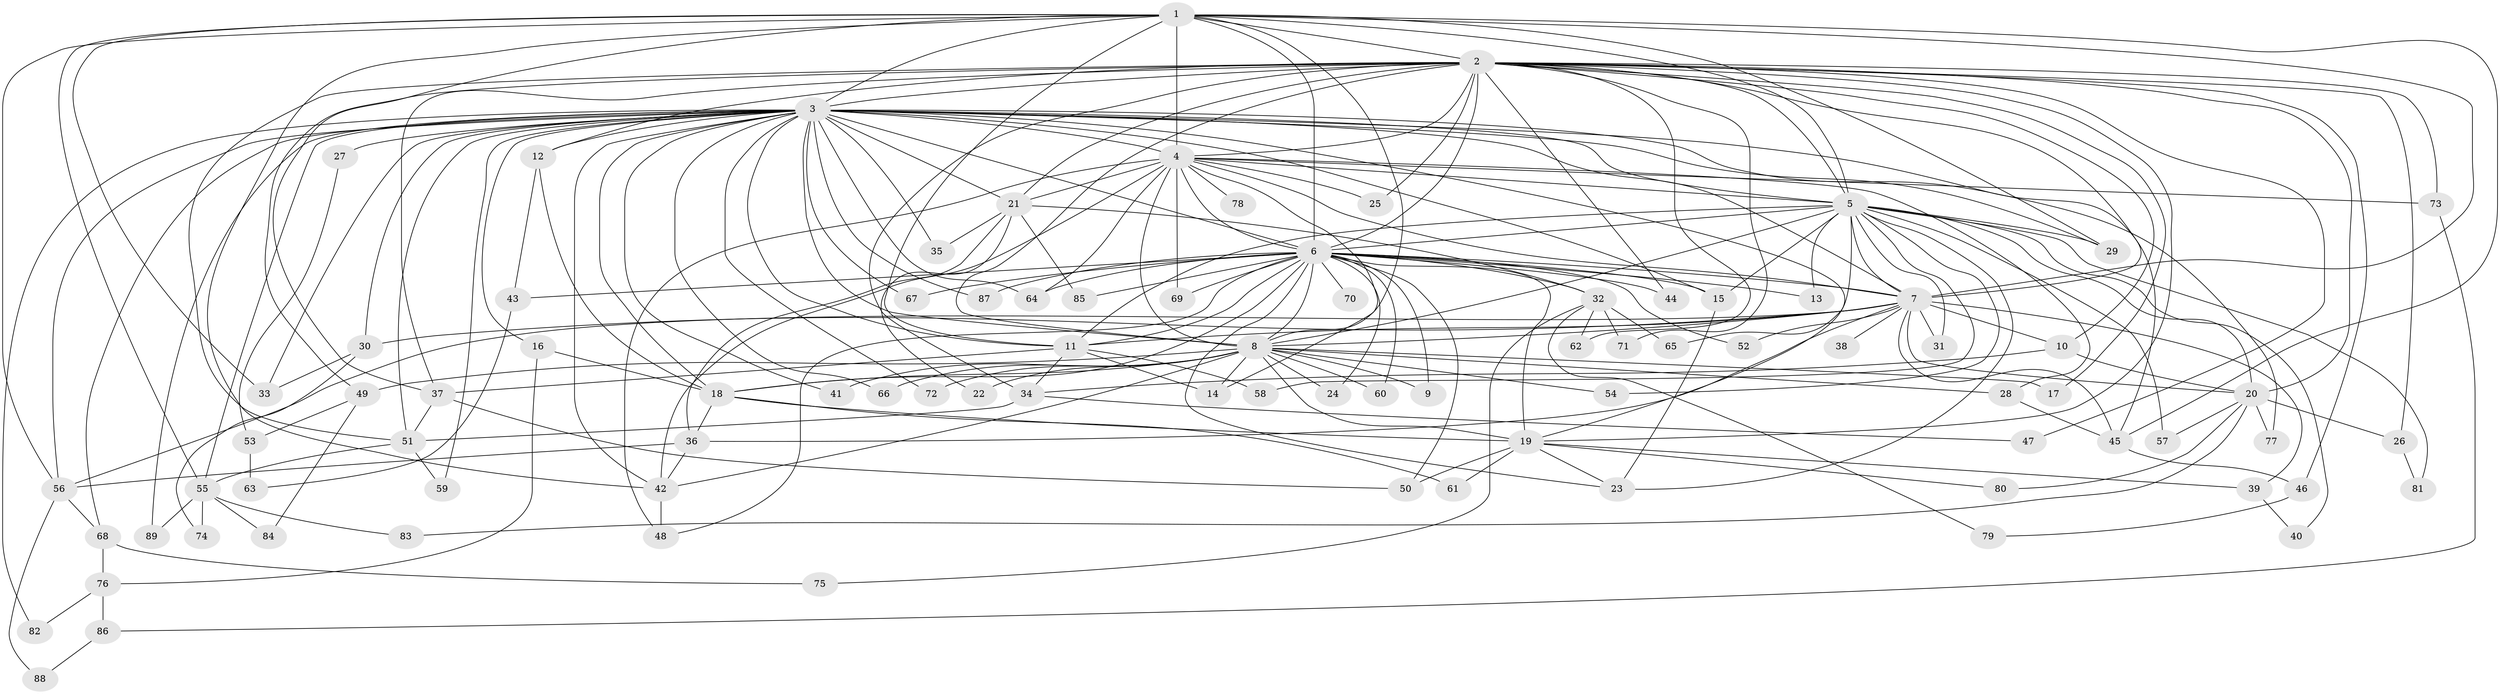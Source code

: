 // original degree distribution, {18: 0.013605442176870748, 29: 0.006802721088435374, 22: 0.02040816326530612, 25: 0.006802721088435374, 35: 0.006802721088435374, 34: 0.006802721088435374, 27: 0.006802721088435374, 2: 0.5374149659863946, 4: 0.10204081632653061, 7: 0.027210884353741496, 3: 0.20408163265306123, 5: 0.04081632653061224, 8: 0.006802721088435374, 6: 0.013605442176870748}
// Generated by graph-tools (version 1.1) at 2025/49/03/04/25 22:49:35]
// undirected, 89 vertices, 219 edges
graph export_dot {
  node [color=gray90,style=filled];
  1;
  2;
  3;
  4;
  5;
  6;
  7;
  8;
  9;
  10;
  11;
  12;
  13;
  14;
  15;
  16;
  17;
  18;
  19;
  20;
  21;
  22;
  23;
  24;
  25;
  26;
  27;
  28;
  29;
  30;
  31;
  32;
  33;
  34;
  35;
  36;
  37;
  38;
  39;
  40;
  41;
  42;
  43;
  44;
  45;
  46;
  47;
  48;
  49;
  50;
  51;
  52;
  53;
  54;
  55;
  56;
  57;
  58;
  59;
  60;
  61;
  62;
  63;
  64;
  65;
  66;
  67;
  68;
  69;
  70;
  71;
  72;
  73;
  74;
  75;
  76;
  77;
  78;
  79;
  80;
  81;
  82;
  83;
  84;
  85;
  86;
  87;
  88;
  89;
  1 -- 2 [weight=2.0];
  1 -- 3 [weight=4.0];
  1 -- 4 [weight=2.0];
  1 -- 5 [weight=3.0];
  1 -- 6 [weight=3.0];
  1 -- 7 [weight=3.0];
  1 -- 8 [weight=2.0];
  1 -- 11 [weight=2.0];
  1 -- 29 [weight=1.0];
  1 -- 33 [weight=2.0];
  1 -- 37 [weight=4.0];
  1 -- 42 [weight=1.0];
  1 -- 45 [weight=1.0];
  1 -- 55 [weight=1.0];
  1 -- 56 [weight=1.0];
  2 -- 3 [weight=4.0];
  2 -- 4 [weight=1.0];
  2 -- 5 [weight=1.0];
  2 -- 6 [weight=1.0];
  2 -- 7 [weight=1.0];
  2 -- 8 [weight=1.0];
  2 -- 10 [weight=1.0];
  2 -- 12 [weight=1.0];
  2 -- 17 [weight=1.0];
  2 -- 19 [weight=1.0];
  2 -- 20 [weight=1.0];
  2 -- 21 [weight=1.0];
  2 -- 25 [weight=1.0];
  2 -- 26 [weight=1.0];
  2 -- 34 [weight=1.0];
  2 -- 37 [weight=1.0];
  2 -- 44 [weight=1.0];
  2 -- 46 [weight=1.0];
  2 -- 47 [weight=1.0];
  2 -- 49 [weight=1.0];
  2 -- 51 [weight=1.0];
  2 -- 62 [weight=1.0];
  2 -- 71 [weight=1.0];
  2 -- 73 [weight=1.0];
  3 -- 4 [weight=3.0];
  3 -- 5 [weight=2.0];
  3 -- 6 [weight=2.0];
  3 -- 7 [weight=2.0];
  3 -- 8 [weight=3.0];
  3 -- 11 [weight=1.0];
  3 -- 12 [weight=1.0];
  3 -- 15 [weight=1.0];
  3 -- 16 [weight=1.0];
  3 -- 18 [weight=2.0];
  3 -- 19 [weight=1.0];
  3 -- 21 [weight=1.0];
  3 -- 27 [weight=2.0];
  3 -- 29 [weight=1.0];
  3 -- 30 [weight=1.0];
  3 -- 33 [weight=1.0];
  3 -- 35 [weight=1.0];
  3 -- 41 [weight=1.0];
  3 -- 42 [weight=2.0];
  3 -- 45 [weight=1.0];
  3 -- 51 [weight=1.0];
  3 -- 55 [weight=2.0];
  3 -- 56 [weight=1.0];
  3 -- 59 [weight=1.0];
  3 -- 64 [weight=1.0];
  3 -- 66 [weight=1.0];
  3 -- 67 [weight=1.0];
  3 -- 68 [weight=1.0];
  3 -- 72 [weight=1.0];
  3 -- 77 [weight=1.0];
  3 -- 82 [weight=1.0];
  3 -- 87 [weight=1.0];
  3 -- 89 [weight=1.0];
  4 -- 5 [weight=2.0];
  4 -- 6 [weight=1.0];
  4 -- 7 [weight=1.0];
  4 -- 8 [weight=2.0];
  4 -- 14 [weight=1.0];
  4 -- 21 [weight=2.0];
  4 -- 25 [weight=1.0];
  4 -- 28 [weight=1.0];
  4 -- 42 [weight=1.0];
  4 -- 48 [weight=1.0];
  4 -- 64 [weight=1.0];
  4 -- 69 [weight=1.0];
  4 -- 73 [weight=1.0];
  4 -- 78 [weight=1.0];
  5 -- 6 [weight=1.0];
  5 -- 7 [weight=2.0];
  5 -- 8 [weight=1.0];
  5 -- 11 [weight=1.0];
  5 -- 13 [weight=1.0];
  5 -- 15 [weight=1.0];
  5 -- 20 [weight=1.0];
  5 -- 23 [weight=1.0];
  5 -- 29 [weight=1.0];
  5 -- 31 [weight=1.0];
  5 -- 40 [weight=1.0];
  5 -- 54 [weight=1.0];
  5 -- 57 [weight=1.0];
  5 -- 58 [weight=1.0];
  5 -- 65 [weight=1.0];
  5 -- 81 [weight=1.0];
  6 -- 7 [weight=1.0];
  6 -- 8 [weight=1.0];
  6 -- 9 [weight=1.0];
  6 -- 11 [weight=1.0];
  6 -- 13 [weight=1.0];
  6 -- 15 [weight=1.0];
  6 -- 18 [weight=1.0];
  6 -- 19 [weight=2.0];
  6 -- 23 [weight=1.0];
  6 -- 24 [weight=1.0];
  6 -- 32 [weight=1.0];
  6 -- 43 [weight=1.0];
  6 -- 44 [weight=1.0];
  6 -- 48 [weight=1.0];
  6 -- 50 [weight=1.0];
  6 -- 52 [weight=1.0];
  6 -- 60 [weight=1.0];
  6 -- 64 [weight=2.0];
  6 -- 67 [weight=1.0];
  6 -- 69 [weight=1.0];
  6 -- 70 [weight=1.0];
  6 -- 85 [weight=1.0];
  6 -- 87 [weight=1.0];
  7 -- 8 [weight=1.0];
  7 -- 10 [weight=1.0];
  7 -- 11 [weight=1.0];
  7 -- 20 [weight=1.0];
  7 -- 30 [weight=1.0];
  7 -- 31 [weight=1.0];
  7 -- 36 [weight=1.0];
  7 -- 38 [weight=1.0];
  7 -- 39 [weight=1.0];
  7 -- 45 [weight=1.0];
  7 -- 52 [weight=1.0];
  7 -- 56 [weight=1.0];
  8 -- 9 [weight=1.0];
  8 -- 14 [weight=2.0];
  8 -- 17 [weight=1.0];
  8 -- 18 [weight=1.0];
  8 -- 19 [weight=1.0];
  8 -- 22 [weight=1.0];
  8 -- 24 [weight=1.0];
  8 -- 28 [weight=1.0];
  8 -- 41 [weight=1.0];
  8 -- 42 [weight=1.0];
  8 -- 49 [weight=1.0];
  8 -- 54 [weight=1.0];
  8 -- 60 [weight=1.0];
  8 -- 66 [weight=1.0];
  8 -- 72 [weight=1.0];
  10 -- 20 [weight=1.0];
  10 -- 34 [weight=1.0];
  11 -- 14 [weight=1.0];
  11 -- 34 [weight=1.0];
  11 -- 37 [weight=1.0];
  11 -- 58 [weight=1.0];
  12 -- 18 [weight=1.0];
  12 -- 43 [weight=1.0];
  15 -- 23 [weight=1.0];
  16 -- 18 [weight=1.0];
  16 -- 76 [weight=1.0];
  18 -- 19 [weight=1.0];
  18 -- 36 [weight=1.0];
  18 -- 61 [weight=1.0];
  19 -- 23 [weight=1.0];
  19 -- 39 [weight=1.0];
  19 -- 50 [weight=1.0];
  19 -- 61 [weight=1.0];
  19 -- 80 [weight=1.0];
  20 -- 26 [weight=1.0];
  20 -- 57 [weight=1.0];
  20 -- 77 [weight=1.0];
  20 -- 80 [weight=1.0];
  20 -- 83 [weight=1.0];
  21 -- 22 [weight=1.0];
  21 -- 32 [weight=1.0];
  21 -- 35 [weight=1.0];
  21 -- 36 [weight=1.0];
  21 -- 85 [weight=1.0];
  26 -- 81 [weight=1.0];
  27 -- 53 [weight=1.0];
  28 -- 45 [weight=1.0];
  30 -- 33 [weight=1.0];
  30 -- 74 [weight=1.0];
  32 -- 62 [weight=1.0];
  32 -- 65 [weight=1.0];
  32 -- 71 [weight=1.0];
  32 -- 75 [weight=1.0];
  32 -- 79 [weight=1.0];
  34 -- 47 [weight=1.0];
  34 -- 51 [weight=1.0];
  36 -- 42 [weight=1.0];
  36 -- 56 [weight=1.0];
  37 -- 50 [weight=1.0];
  37 -- 51 [weight=1.0];
  39 -- 40 [weight=1.0];
  42 -- 48 [weight=2.0];
  43 -- 63 [weight=1.0];
  45 -- 46 [weight=1.0];
  46 -- 79 [weight=1.0];
  49 -- 53 [weight=1.0];
  49 -- 84 [weight=1.0];
  51 -- 55 [weight=1.0];
  51 -- 59 [weight=1.0];
  53 -- 63 [weight=1.0];
  55 -- 74 [weight=1.0];
  55 -- 83 [weight=1.0];
  55 -- 84 [weight=1.0];
  55 -- 89 [weight=1.0];
  56 -- 68 [weight=1.0];
  56 -- 88 [weight=1.0];
  68 -- 75 [weight=1.0];
  68 -- 76 [weight=1.0];
  73 -- 86 [weight=1.0];
  76 -- 82 [weight=1.0];
  76 -- 86 [weight=1.0];
  86 -- 88 [weight=1.0];
}
